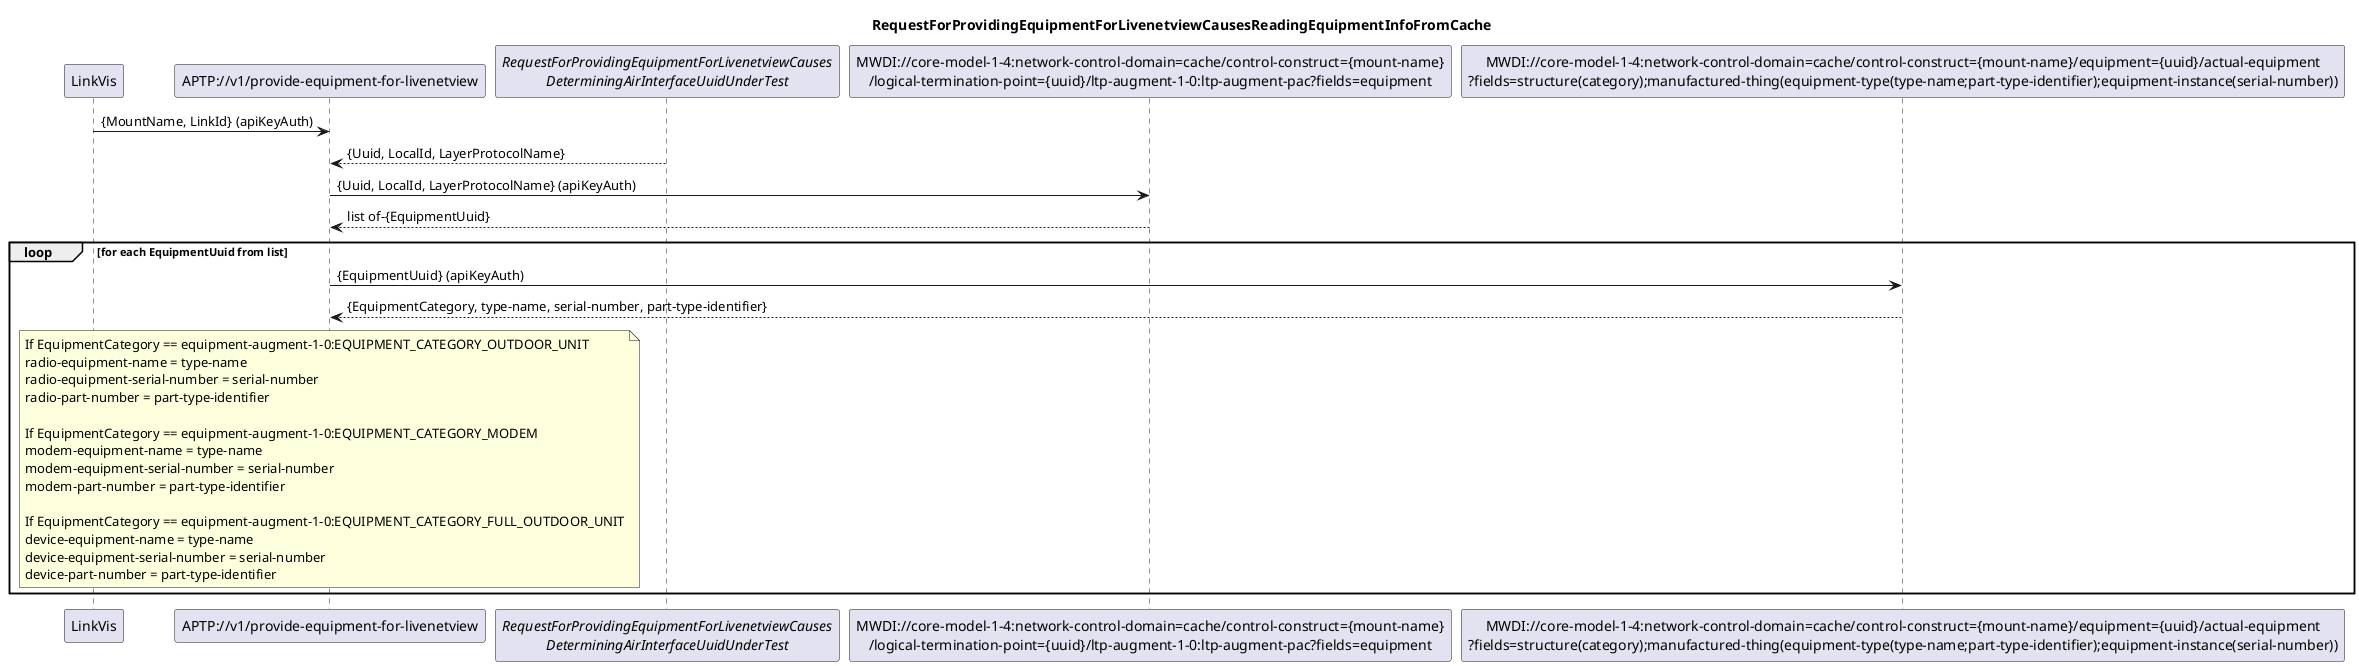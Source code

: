@startuml 307_ReadingEquipmentInfoFromCache
skinparam responseMessageBelowArrow true

title
RequestForProvidingEquipmentForLivenetviewCausesReadingEquipmentInfoFromCache
end title

participant "LinkVis" as LinkVis
participant "APTP://v1/provide-equipment-for-livenetview" as liveEquipment
participant "<i>RequestForProvidingEquipmentForLivenetviewCauses\n<i>DeterminingAirInterfaceUuidUnderTest</i>" as InterfaceUnderTest
participant "MWDI://core-model-1-4:network-control-domain=cache/control-construct={mount-name}\n/logical-termination-point={uuid}/ltp-augment-1-0:ltp-augment-pac?fields=equipment" as EquipmentUuid
participant "MWDI://core-model-1-4:network-control-domain=cache/control-construct={mount-name}/equipment={uuid}/actual-equipment\n?fields=structure(category);manufactured-thing(equipment-type(type-name;part-type-identifier);equipment-instance(serial-number))" as RadioComponentIdentifiers


LinkVis -> liveEquipment: {MountName, LinkId} (apiKeyAuth)

InterfaceUnderTest --> liveEquipment: {Uuid, LocalId, LayerProtocolName} 

liveEquipment -> EquipmentUuid: {Uuid, LocalId, LayerProtocolName} (apiKeyAuth)
EquipmentUuid --> liveEquipment: list of-{EquipmentUuid}


loop for each EquipmentUuid from list

    liveEquipment -> RadioComponentIdentifiers: {EquipmentUuid} (apiKeyAuth)
    RadioComponentIdentifiers --> liveEquipment: {EquipmentCategory, type-name, serial-number, part-type-identifier}

    note over liveEquipment
    If EquipmentCategory == equipment-augment-1-0:EQUIPMENT_CATEGORY_OUTDOOR_UNIT
    radio-equipment-name = type-name
    radio-equipment-serial-number = serial-number
    radio-part-number = part-type-identifier

    If EquipmentCategory == equipment-augment-1-0:EQUIPMENT_CATEGORY_MODEM
    modem-equipment-name = type-name
    modem-equipment-serial-number = serial-number
    modem-part-number = part-type-identifier

    If EquipmentCategory == equipment-augment-1-0:EQUIPMENT_CATEGORY_FULL_OUTDOOR_UNIT
    device-equipment-name = type-name
    device-equipment-serial-number = serial-number
    device-part-number = part-type-identifier
    end note
end
@enduml